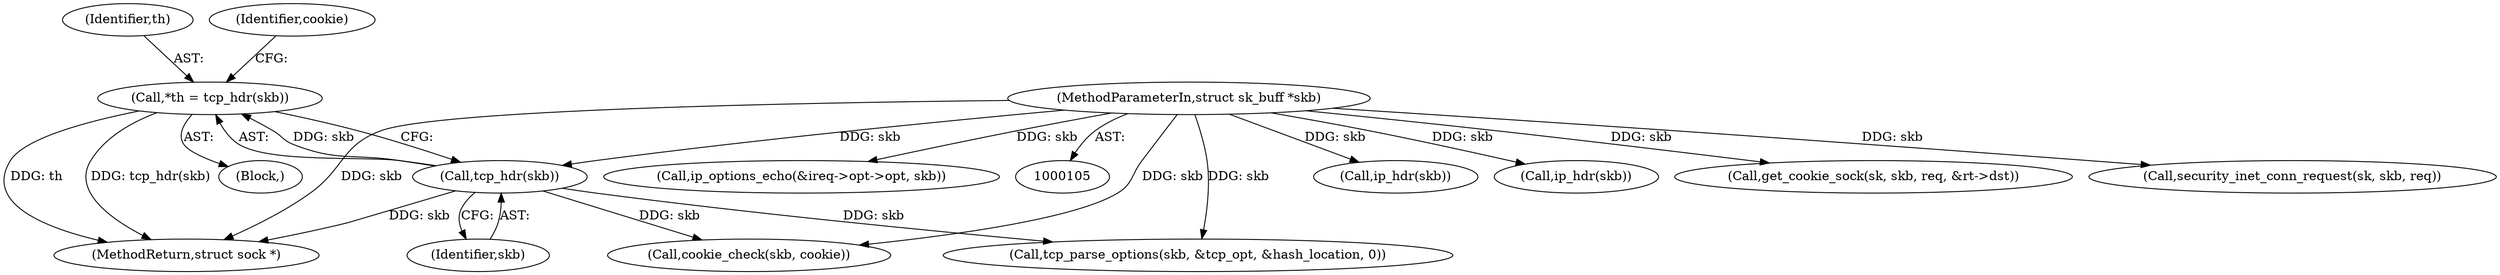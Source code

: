 digraph "0_linux_f6d8bd051c391c1c0458a30b2a7abcd939329259_28@pointer" {
"1000120" [label="(Call,*th = tcp_hdr(skb))"];
"1000122" [label="(Call,tcp_hdr(skb))"];
"1000107" [label="(MethodParameterIn,struct sk_buff *skb)"];
"1000483" [label="(MethodReturn,struct sock *)"];
"1000256" [label="(Call,ip_hdr(skb))"];
"1000107" [label="(MethodParameterIn,struct sk_buff *skb)"];
"1000109" [label="(Block,)"];
"1000120" [label="(Call,*th = tcp_hdr(skb))"];
"1000264" [label="(Call,ip_hdr(skb))"];
"1000472" [label="(Call,get_cookie_sock(sk, skb, req, &rt->dst))"];
"1000121" [label="(Identifier,th)"];
"1000123" [label="(Identifier,skb)"];
"1000122" [label="(Call,tcp_hdr(skb))"];
"1000361" [label="(Call,security_inet_conn_request(sk, skb, req))"];
"1000342" [label="(Call,ip_options_echo(&ireq->opt->opt, skb))"];
"1000126" [label="(Identifier,cookie)"];
"1000182" [label="(Call,tcp_parse_options(skb, &tcp_opt, &hash_location, 0))"];
"1000162" [label="(Call,cookie_check(skb, cookie))"];
"1000120" -> "1000109"  [label="AST: "];
"1000120" -> "1000122"  [label="CFG: "];
"1000121" -> "1000120"  [label="AST: "];
"1000122" -> "1000120"  [label="AST: "];
"1000126" -> "1000120"  [label="CFG: "];
"1000120" -> "1000483"  [label="DDG: th"];
"1000120" -> "1000483"  [label="DDG: tcp_hdr(skb)"];
"1000122" -> "1000120"  [label="DDG: skb"];
"1000122" -> "1000123"  [label="CFG: "];
"1000123" -> "1000122"  [label="AST: "];
"1000122" -> "1000483"  [label="DDG: skb"];
"1000107" -> "1000122"  [label="DDG: skb"];
"1000122" -> "1000162"  [label="DDG: skb"];
"1000122" -> "1000182"  [label="DDG: skb"];
"1000107" -> "1000105"  [label="AST: "];
"1000107" -> "1000483"  [label="DDG: skb"];
"1000107" -> "1000162"  [label="DDG: skb"];
"1000107" -> "1000182"  [label="DDG: skb"];
"1000107" -> "1000256"  [label="DDG: skb"];
"1000107" -> "1000264"  [label="DDG: skb"];
"1000107" -> "1000342"  [label="DDG: skb"];
"1000107" -> "1000361"  [label="DDG: skb"];
"1000107" -> "1000472"  [label="DDG: skb"];
}
